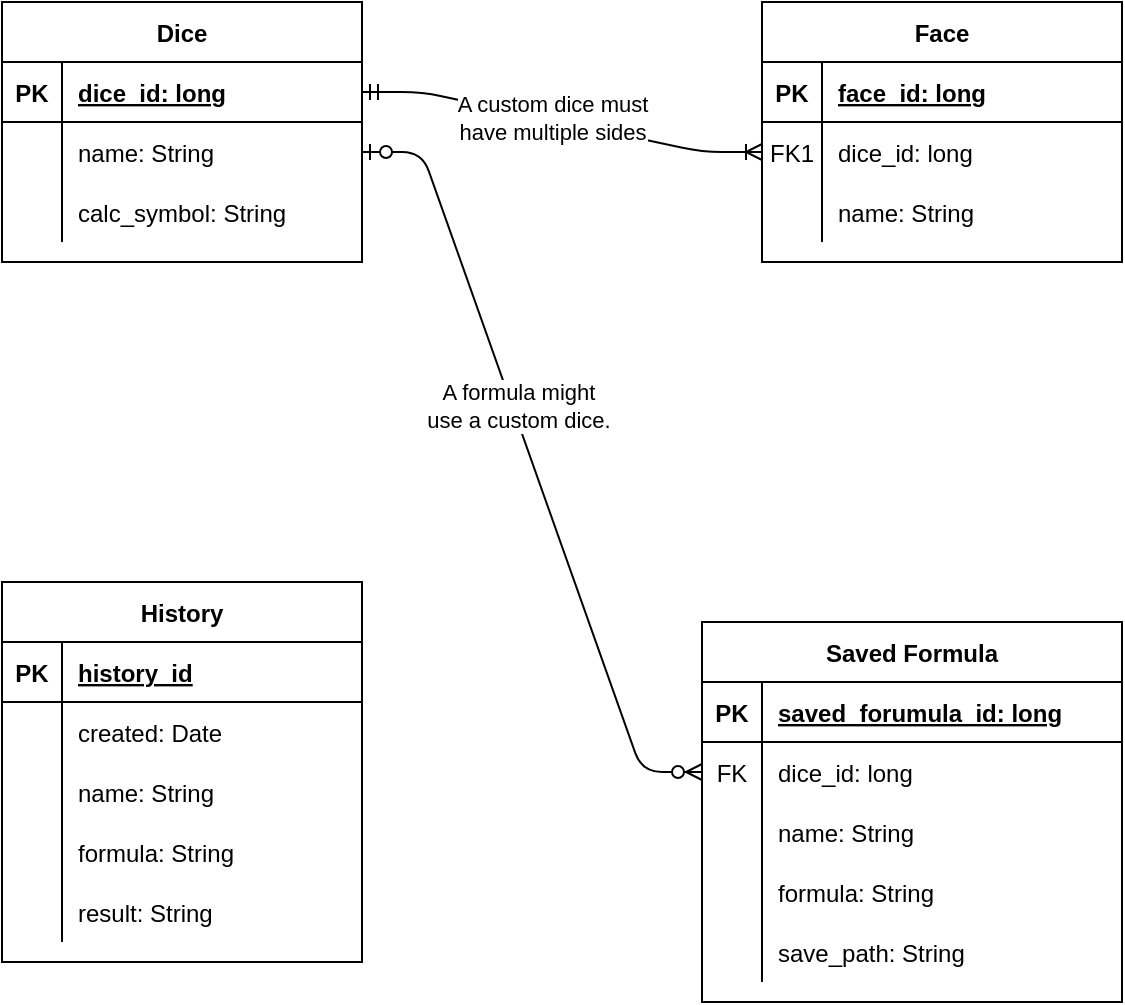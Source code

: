 <mxfile version="14.4.2" type="device"><diagram id="hOvx34boDyEWQslxXcCn" name="Page-1"><mxGraphModel dx="720" dy="569" grid="1" gridSize="10" guides="1" tooltips="1" connect="1" arrows="1" fold="1" page="1" pageScale="1" pageWidth="850" pageHeight="1100" math="0" shadow="0"><root><mxCell id="0"/><mxCell id="1" parent="0"/><mxCell id="4vjJWoPoaFubTc5RvEZs-1" value="Dice" style="shape=table;startSize=30;container=1;collapsible=1;childLayout=tableLayout;fixedRows=1;rowLines=0;fontStyle=1;align=center;resizeLast=1;" vertex="1" parent="1"><mxGeometry x="160" y="90" width="180" height="130" as="geometry"/></mxCell><mxCell id="4vjJWoPoaFubTc5RvEZs-2" value="" style="shape=partialRectangle;collapsible=0;dropTarget=0;pointerEvents=0;fillColor=none;top=0;left=0;bottom=1;right=0;points=[[0,0.5],[1,0.5]];portConstraint=eastwest;" vertex="1" parent="4vjJWoPoaFubTc5RvEZs-1"><mxGeometry y="30" width="180" height="30" as="geometry"/></mxCell><mxCell id="4vjJWoPoaFubTc5RvEZs-3" value="PK" style="shape=partialRectangle;connectable=0;fillColor=none;top=0;left=0;bottom=0;right=0;fontStyle=1;overflow=hidden;" vertex="1" parent="4vjJWoPoaFubTc5RvEZs-2"><mxGeometry width="30" height="30" as="geometry"/></mxCell><mxCell id="4vjJWoPoaFubTc5RvEZs-4" value="dice_id: long" style="shape=partialRectangle;connectable=0;fillColor=none;top=0;left=0;bottom=0;right=0;align=left;spacingLeft=6;fontStyle=5;overflow=hidden;" vertex="1" parent="4vjJWoPoaFubTc5RvEZs-2"><mxGeometry x="30" width="150" height="30" as="geometry"/></mxCell><mxCell id="4vjJWoPoaFubTc5RvEZs-5" value="" style="shape=partialRectangle;collapsible=0;dropTarget=0;pointerEvents=0;fillColor=none;top=0;left=0;bottom=0;right=0;points=[[0,0.5],[1,0.5]];portConstraint=eastwest;" vertex="1" parent="4vjJWoPoaFubTc5RvEZs-1"><mxGeometry y="60" width="180" height="30" as="geometry"/></mxCell><mxCell id="4vjJWoPoaFubTc5RvEZs-6" value="" style="shape=partialRectangle;connectable=0;fillColor=none;top=0;left=0;bottom=0;right=0;editable=1;overflow=hidden;" vertex="1" parent="4vjJWoPoaFubTc5RvEZs-5"><mxGeometry width="30" height="30" as="geometry"/></mxCell><mxCell id="4vjJWoPoaFubTc5RvEZs-7" value="name: String" style="shape=partialRectangle;connectable=0;fillColor=none;top=0;left=0;bottom=0;right=0;align=left;spacingLeft=6;overflow=hidden;" vertex="1" parent="4vjJWoPoaFubTc5RvEZs-5"><mxGeometry x="30" width="150" height="30" as="geometry"/></mxCell><mxCell id="4vjJWoPoaFubTc5RvEZs-8" value="" style="shape=partialRectangle;collapsible=0;dropTarget=0;pointerEvents=0;fillColor=none;top=0;left=0;bottom=0;right=0;points=[[0,0.5],[1,0.5]];portConstraint=eastwest;" vertex="1" parent="4vjJWoPoaFubTc5RvEZs-1"><mxGeometry y="90" width="180" height="30" as="geometry"/></mxCell><mxCell id="4vjJWoPoaFubTc5RvEZs-9" value="" style="shape=partialRectangle;connectable=0;fillColor=none;top=0;left=0;bottom=0;right=0;editable=1;overflow=hidden;" vertex="1" parent="4vjJWoPoaFubTc5RvEZs-8"><mxGeometry width="30" height="30" as="geometry"/></mxCell><mxCell id="4vjJWoPoaFubTc5RvEZs-10" value="calc_symbol: String" style="shape=partialRectangle;connectable=0;fillColor=none;top=0;left=0;bottom=0;right=0;align=left;spacingLeft=6;overflow=hidden;" vertex="1" parent="4vjJWoPoaFubTc5RvEZs-8"><mxGeometry x="30" width="150" height="30" as="geometry"/></mxCell><mxCell id="4vjJWoPoaFubTc5RvEZs-14" value="Saved Formula" style="shape=table;startSize=30;container=1;collapsible=1;childLayout=tableLayout;fixedRows=1;rowLines=0;fontStyle=1;align=center;resizeLast=1;" vertex="1" parent="1"><mxGeometry x="510" y="400" width="210" height="190" as="geometry"/></mxCell><mxCell id="4vjJWoPoaFubTc5RvEZs-15" value="" style="shape=partialRectangle;collapsible=0;dropTarget=0;pointerEvents=0;fillColor=none;top=0;left=0;bottom=1;right=0;points=[[0,0.5],[1,0.5]];portConstraint=eastwest;" vertex="1" parent="4vjJWoPoaFubTc5RvEZs-14"><mxGeometry y="30" width="210" height="30" as="geometry"/></mxCell><mxCell id="4vjJWoPoaFubTc5RvEZs-16" value="PK" style="shape=partialRectangle;connectable=0;fillColor=none;top=0;left=0;bottom=0;right=0;fontStyle=1;overflow=hidden;" vertex="1" parent="4vjJWoPoaFubTc5RvEZs-15"><mxGeometry width="30" height="30" as="geometry"/></mxCell><mxCell id="4vjJWoPoaFubTc5RvEZs-17" value="saved_forumula_id: long" style="shape=partialRectangle;connectable=0;fillColor=none;top=0;left=0;bottom=0;right=0;align=left;spacingLeft=6;fontStyle=5;overflow=hidden;" vertex="1" parent="4vjJWoPoaFubTc5RvEZs-15"><mxGeometry x="30" width="180" height="30" as="geometry"/></mxCell><mxCell id="4vjJWoPoaFubTc5RvEZs-18" value="" style="shape=partialRectangle;collapsible=0;dropTarget=0;pointerEvents=0;fillColor=none;top=0;left=0;bottom=0;right=0;points=[[0,0.5],[1,0.5]];portConstraint=eastwest;" vertex="1" parent="4vjJWoPoaFubTc5RvEZs-14"><mxGeometry y="60" width="210" height="30" as="geometry"/></mxCell><mxCell id="4vjJWoPoaFubTc5RvEZs-19" value="FK" style="shape=partialRectangle;connectable=0;fillColor=none;top=0;left=0;bottom=0;right=0;editable=1;overflow=hidden;" vertex="1" parent="4vjJWoPoaFubTc5RvEZs-18"><mxGeometry width="30" height="30" as="geometry"/></mxCell><mxCell id="4vjJWoPoaFubTc5RvEZs-20" value="dice_id: long" style="shape=partialRectangle;connectable=0;fillColor=none;top=0;left=0;bottom=0;right=0;align=left;spacingLeft=6;overflow=hidden;" vertex="1" parent="4vjJWoPoaFubTc5RvEZs-18"><mxGeometry x="30" width="180" height="30" as="geometry"/></mxCell><mxCell id="4vjJWoPoaFubTc5RvEZs-24" value="" style="shape=partialRectangle;collapsible=0;dropTarget=0;pointerEvents=0;fillColor=none;top=0;left=0;bottom=0;right=0;points=[[0,0.5],[1,0.5]];portConstraint=eastwest;" vertex="1" parent="4vjJWoPoaFubTc5RvEZs-14"><mxGeometry y="90" width="210" height="30" as="geometry"/></mxCell><mxCell id="4vjJWoPoaFubTc5RvEZs-25" value="" style="shape=partialRectangle;connectable=0;fillColor=none;top=0;left=0;bottom=0;right=0;editable=1;overflow=hidden;" vertex="1" parent="4vjJWoPoaFubTc5RvEZs-24"><mxGeometry width="30" height="30" as="geometry"/></mxCell><mxCell id="4vjJWoPoaFubTc5RvEZs-26" value="name: String" style="shape=partialRectangle;connectable=0;fillColor=none;top=0;left=0;bottom=0;right=0;align=left;spacingLeft=6;overflow=hidden;" vertex="1" parent="4vjJWoPoaFubTc5RvEZs-24"><mxGeometry x="30" width="180" height="30" as="geometry"/></mxCell><mxCell id="4vjJWoPoaFubTc5RvEZs-57" value="" style="shape=partialRectangle;collapsible=0;dropTarget=0;pointerEvents=0;fillColor=none;top=0;left=0;bottom=0;right=0;points=[[0,0.5],[1,0.5]];portConstraint=eastwest;" vertex="1" parent="4vjJWoPoaFubTc5RvEZs-14"><mxGeometry y="120" width="210" height="30" as="geometry"/></mxCell><mxCell id="4vjJWoPoaFubTc5RvEZs-58" value="" style="shape=partialRectangle;connectable=0;fillColor=none;top=0;left=0;bottom=0;right=0;editable=1;overflow=hidden;" vertex="1" parent="4vjJWoPoaFubTc5RvEZs-57"><mxGeometry width="30" height="30" as="geometry"/></mxCell><mxCell id="4vjJWoPoaFubTc5RvEZs-59" value="formula: String" style="shape=partialRectangle;connectable=0;fillColor=none;top=0;left=0;bottom=0;right=0;align=left;spacingLeft=6;overflow=hidden;" vertex="1" parent="4vjJWoPoaFubTc5RvEZs-57"><mxGeometry x="30" width="180" height="30" as="geometry"/></mxCell><mxCell id="4vjJWoPoaFubTc5RvEZs-21" value="" style="shape=partialRectangle;collapsible=0;dropTarget=0;pointerEvents=0;fillColor=none;top=0;left=0;bottom=0;right=0;points=[[0,0.5],[1,0.5]];portConstraint=eastwest;" vertex="1" parent="4vjJWoPoaFubTc5RvEZs-14"><mxGeometry y="150" width="210" height="30" as="geometry"/></mxCell><mxCell id="4vjJWoPoaFubTc5RvEZs-22" value="" style="shape=partialRectangle;connectable=0;fillColor=none;top=0;left=0;bottom=0;right=0;editable=1;overflow=hidden;" vertex="1" parent="4vjJWoPoaFubTc5RvEZs-21"><mxGeometry width="30" height="30" as="geometry"/></mxCell><mxCell id="4vjJWoPoaFubTc5RvEZs-23" value="save_path: String" style="shape=partialRectangle;connectable=0;fillColor=none;top=0;left=0;bottom=0;right=0;align=left;spacingLeft=6;overflow=hidden;" vertex="1" parent="4vjJWoPoaFubTc5RvEZs-21"><mxGeometry x="30" width="180" height="30" as="geometry"/></mxCell><mxCell id="4vjJWoPoaFubTc5RvEZs-27" value="Face" style="shape=table;startSize=30;container=1;collapsible=1;childLayout=tableLayout;fixedRows=1;rowLines=0;fontStyle=1;align=center;resizeLast=1;" vertex="1" parent="1"><mxGeometry x="540" y="90" width="180" height="130" as="geometry"/></mxCell><mxCell id="4vjJWoPoaFubTc5RvEZs-28" value="" style="shape=partialRectangle;collapsible=0;dropTarget=0;pointerEvents=0;fillColor=none;top=0;left=0;bottom=1;right=0;points=[[0,0.5],[1,0.5]];portConstraint=eastwest;" vertex="1" parent="4vjJWoPoaFubTc5RvEZs-27"><mxGeometry y="30" width="180" height="30" as="geometry"/></mxCell><mxCell id="4vjJWoPoaFubTc5RvEZs-29" value="PK" style="shape=partialRectangle;connectable=0;fillColor=none;top=0;left=0;bottom=0;right=0;fontStyle=1;overflow=hidden;" vertex="1" parent="4vjJWoPoaFubTc5RvEZs-28"><mxGeometry width="30" height="30" as="geometry"/></mxCell><mxCell id="4vjJWoPoaFubTc5RvEZs-30" value="face_id: long" style="shape=partialRectangle;connectable=0;fillColor=none;top=0;left=0;bottom=0;right=0;align=left;spacingLeft=6;fontStyle=5;overflow=hidden;" vertex="1" parent="4vjJWoPoaFubTc5RvEZs-28"><mxGeometry x="30" width="150" height="30" as="geometry"/></mxCell><mxCell id="4vjJWoPoaFubTc5RvEZs-31" value="" style="shape=partialRectangle;collapsible=0;dropTarget=0;pointerEvents=0;fillColor=none;top=0;left=0;bottom=0;right=0;points=[[0,0.5],[1,0.5]];portConstraint=eastwest;" vertex="1" parent="4vjJWoPoaFubTc5RvEZs-27"><mxGeometry y="60" width="180" height="30" as="geometry"/></mxCell><mxCell id="4vjJWoPoaFubTc5RvEZs-32" value="FK1" style="shape=partialRectangle;connectable=0;fillColor=none;top=0;left=0;bottom=0;right=0;editable=1;overflow=hidden;" vertex="1" parent="4vjJWoPoaFubTc5RvEZs-31"><mxGeometry width="30" height="30" as="geometry"/></mxCell><mxCell id="4vjJWoPoaFubTc5RvEZs-33" value="dice_id: long" style="shape=partialRectangle;connectable=0;fillColor=none;top=0;left=0;bottom=0;right=0;align=left;spacingLeft=6;overflow=hidden;" vertex="1" parent="4vjJWoPoaFubTc5RvEZs-31"><mxGeometry x="30" width="150" height="30" as="geometry"/></mxCell><mxCell id="4vjJWoPoaFubTc5RvEZs-34" value="" style="shape=partialRectangle;collapsible=0;dropTarget=0;pointerEvents=0;fillColor=none;top=0;left=0;bottom=0;right=0;points=[[0,0.5],[1,0.5]];portConstraint=eastwest;" vertex="1" parent="4vjJWoPoaFubTc5RvEZs-27"><mxGeometry y="90" width="180" height="30" as="geometry"/></mxCell><mxCell id="4vjJWoPoaFubTc5RvEZs-35" value="" style="shape=partialRectangle;connectable=0;fillColor=none;top=0;left=0;bottom=0;right=0;editable=1;overflow=hidden;" vertex="1" parent="4vjJWoPoaFubTc5RvEZs-34"><mxGeometry width="30" height="30" as="geometry"/></mxCell><mxCell id="4vjJWoPoaFubTc5RvEZs-36" value="name: String" style="shape=partialRectangle;connectable=0;fillColor=none;top=0;left=0;bottom=0;right=0;align=left;spacingLeft=6;overflow=hidden;" vertex="1" parent="4vjJWoPoaFubTc5RvEZs-34"><mxGeometry x="30" width="150" height="30" as="geometry"/></mxCell><mxCell id="4vjJWoPoaFubTc5RvEZs-40" value="" style="edgeStyle=entityRelationEdgeStyle;fontSize=12;html=1;endArrow=ERoneToMany;startArrow=ERmandOne;exitX=1;exitY=0.5;exitDx=0;exitDy=0;entryX=0;entryY=0.5;entryDx=0;entryDy=0;" edge="1" parent="1" source="4vjJWoPoaFubTc5RvEZs-2" target="4vjJWoPoaFubTc5RvEZs-31"><mxGeometry width="100" height="100" relative="1" as="geometry"><mxPoint x="360" y="410" as="sourcePoint"/><mxPoint x="460" y="310" as="targetPoint"/></mxGeometry></mxCell><mxCell id="4vjJWoPoaFubTc5RvEZs-41" value="&lt;div&gt;A custom dice must&lt;/div&gt;&lt;div&gt;have multiple sides&lt;br&gt;&lt;/div&gt;" style="edgeLabel;html=1;align=center;verticalAlign=middle;resizable=0;points=[];" vertex="1" connectable="0" parent="4vjJWoPoaFubTc5RvEZs-40"><mxGeometry x="-0.05" y="1" relative="1" as="geometry"><mxPoint as="offset"/></mxGeometry></mxCell><mxCell id="4vjJWoPoaFubTc5RvEZs-42" value="" style="edgeStyle=entityRelationEdgeStyle;fontSize=12;html=1;endArrow=ERzeroToMany;startArrow=ERzeroToOne;exitX=1;exitY=0.5;exitDx=0;exitDy=0;entryX=0;entryY=0.5;entryDx=0;entryDy=0;" edge="1" parent="1" source="4vjJWoPoaFubTc5RvEZs-5" target="4vjJWoPoaFubTc5RvEZs-18"><mxGeometry width="100" height="100" relative="1" as="geometry"><mxPoint x="370" y="400" as="sourcePoint"/><mxPoint x="470" y="300" as="targetPoint"/></mxGeometry></mxCell><mxCell id="4vjJWoPoaFubTc5RvEZs-43" value="&lt;div&gt;A formula might&lt;/div&gt;&lt;div&gt;use a custom dice.&lt;/div&gt;" style="edgeLabel;html=1;align=center;verticalAlign=middle;resizable=0;points=[];" vertex="1" connectable="0" parent="4vjJWoPoaFubTc5RvEZs-42"><mxGeometry x="-0.154" y="3" relative="1" as="geometry"><mxPoint y="1" as="offset"/></mxGeometry></mxCell><mxCell id="4vjJWoPoaFubTc5RvEZs-60" value="History" style="shape=table;startSize=30;container=1;collapsible=1;childLayout=tableLayout;fixedRows=1;rowLines=0;fontStyle=1;align=center;resizeLast=1;" vertex="1" parent="1"><mxGeometry x="160" y="380" width="180" height="190" as="geometry"/></mxCell><mxCell id="4vjJWoPoaFubTc5RvEZs-61" value="" style="shape=partialRectangle;collapsible=0;dropTarget=0;pointerEvents=0;fillColor=none;top=0;left=0;bottom=1;right=0;points=[[0,0.5],[1,0.5]];portConstraint=eastwest;" vertex="1" parent="4vjJWoPoaFubTc5RvEZs-60"><mxGeometry y="30" width="180" height="30" as="geometry"/></mxCell><mxCell id="4vjJWoPoaFubTc5RvEZs-62" value="PK" style="shape=partialRectangle;connectable=0;fillColor=none;top=0;left=0;bottom=0;right=0;fontStyle=1;overflow=hidden;" vertex="1" parent="4vjJWoPoaFubTc5RvEZs-61"><mxGeometry width="30" height="30" as="geometry"/></mxCell><mxCell id="4vjJWoPoaFubTc5RvEZs-63" value="history_id" style="shape=partialRectangle;connectable=0;fillColor=none;top=0;left=0;bottom=0;right=0;align=left;spacingLeft=6;fontStyle=5;overflow=hidden;" vertex="1" parent="4vjJWoPoaFubTc5RvEZs-61"><mxGeometry x="30" width="150" height="30" as="geometry"/></mxCell><mxCell id="4vjJWoPoaFubTc5RvEZs-64" value="" style="shape=partialRectangle;collapsible=0;dropTarget=0;pointerEvents=0;fillColor=none;top=0;left=0;bottom=0;right=0;points=[[0,0.5],[1,0.5]];portConstraint=eastwest;" vertex="1" parent="4vjJWoPoaFubTc5RvEZs-60"><mxGeometry y="60" width="180" height="30" as="geometry"/></mxCell><mxCell id="4vjJWoPoaFubTc5RvEZs-65" value="" style="shape=partialRectangle;connectable=0;fillColor=none;top=0;left=0;bottom=0;right=0;editable=1;overflow=hidden;" vertex="1" parent="4vjJWoPoaFubTc5RvEZs-64"><mxGeometry width="30" height="30" as="geometry"/></mxCell><mxCell id="4vjJWoPoaFubTc5RvEZs-66" value="created: Date" style="shape=partialRectangle;connectable=0;fillColor=none;top=0;left=0;bottom=0;right=0;align=left;spacingLeft=6;overflow=hidden;" vertex="1" parent="4vjJWoPoaFubTc5RvEZs-64"><mxGeometry x="30" width="150" height="30" as="geometry"/></mxCell><mxCell id="4vjJWoPoaFubTc5RvEZs-67" value="" style="shape=partialRectangle;collapsible=0;dropTarget=0;pointerEvents=0;fillColor=none;top=0;left=0;bottom=0;right=0;points=[[0,0.5],[1,0.5]];portConstraint=eastwest;" vertex="1" parent="4vjJWoPoaFubTc5RvEZs-60"><mxGeometry y="90" width="180" height="30" as="geometry"/></mxCell><mxCell id="4vjJWoPoaFubTc5RvEZs-68" value="" style="shape=partialRectangle;connectable=0;fillColor=none;top=0;left=0;bottom=0;right=0;editable=1;overflow=hidden;" vertex="1" parent="4vjJWoPoaFubTc5RvEZs-67"><mxGeometry width="30" height="30" as="geometry"/></mxCell><mxCell id="4vjJWoPoaFubTc5RvEZs-69" value="name: String" style="shape=partialRectangle;connectable=0;fillColor=none;top=0;left=0;bottom=0;right=0;align=left;spacingLeft=6;overflow=hidden;" vertex="1" parent="4vjJWoPoaFubTc5RvEZs-67"><mxGeometry x="30" width="150" height="30" as="geometry"/></mxCell><mxCell id="4vjJWoPoaFubTc5RvEZs-70" value="" style="shape=partialRectangle;collapsible=0;dropTarget=0;pointerEvents=0;fillColor=none;top=0;left=0;bottom=0;right=0;points=[[0,0.5],[1,0.5]];portConstraint=eastwest;" vertex="1" parent="4vjJWoPoaFubTc5RvEZs-60"><mxGeometry y="120" width="180" height="30" as="geometry"/></mxCell><mxCell id="4vjJWoPoaFubTc5RvEZs-71" value="" style="shape=partialRectangle;connectable=0;fillColor=none;top=0;left=0;bottom=0;right=0;editable=1;overflow=hidden;" vertex="1" parent="4vjJWoPoaFubTc5RvEZs-70"><mxGeometry width="30" height="30" as="geometry"/></mxCell><mxCell id="4vjJWoPoaFubTc5RvEZs-72" value="formula: String" style="shape=partialRectangle;connectable=0;fillColor=none;top=0;left=0;bottom=0;right=0;align=left;spacingLeft=6;overflow=hidden;" vertex="1" parent="4vjJWoPoaFubTc5RvEZs-70"><mxGeometry x="30" width="150" height="30" as="geometry"/></mxCell><mxCell id="4vjJWoPoaFubTc5RvEZs-73" value="" style="shape=partialRectangle;collapsible=0;dropTarget=0;pointerEvents=0;fillColor=none;top=0;left=0;bottom=0;right=0;points=[[0,0.5],[1,0.5]];portConstraint=eastwest;" vertex="1" parent="4vjJWoPoaFubTc5RvEZs-60"><mxGeometry y="150" width="180" height="30" as="geometry"/></mxCell><mxCell id="4vjJWoPoaFubTc5RvEZs-74" value="" style="shape=partialRectangle;connectable=0;fillColor=none;top=0;left=0;bottom=0;right=0;editable=1;overflow=hidden;" vertex="1" parent="4vjJWoPoaFubTc5RvEZs-73"><mxGeometry width="30" height="30" as="geometry"/></mxCell><mxCell id="4vjJWoPoaFubTc5RvEZs-75" value="result: String" style="shape=partialRectangle;connectable=0;fillColor=none;top=0;left=0;bottom=0;right=0;align=left;spacingLeft=6;overflow=hidden;" vertex="1" parent="4vjJWoPoaFubTc5RvEZs-73"><mxGeometry x="30" width="150" height="30" as="geometry"/></mxCell></root></mxGraphModel></diagram></mxfile>